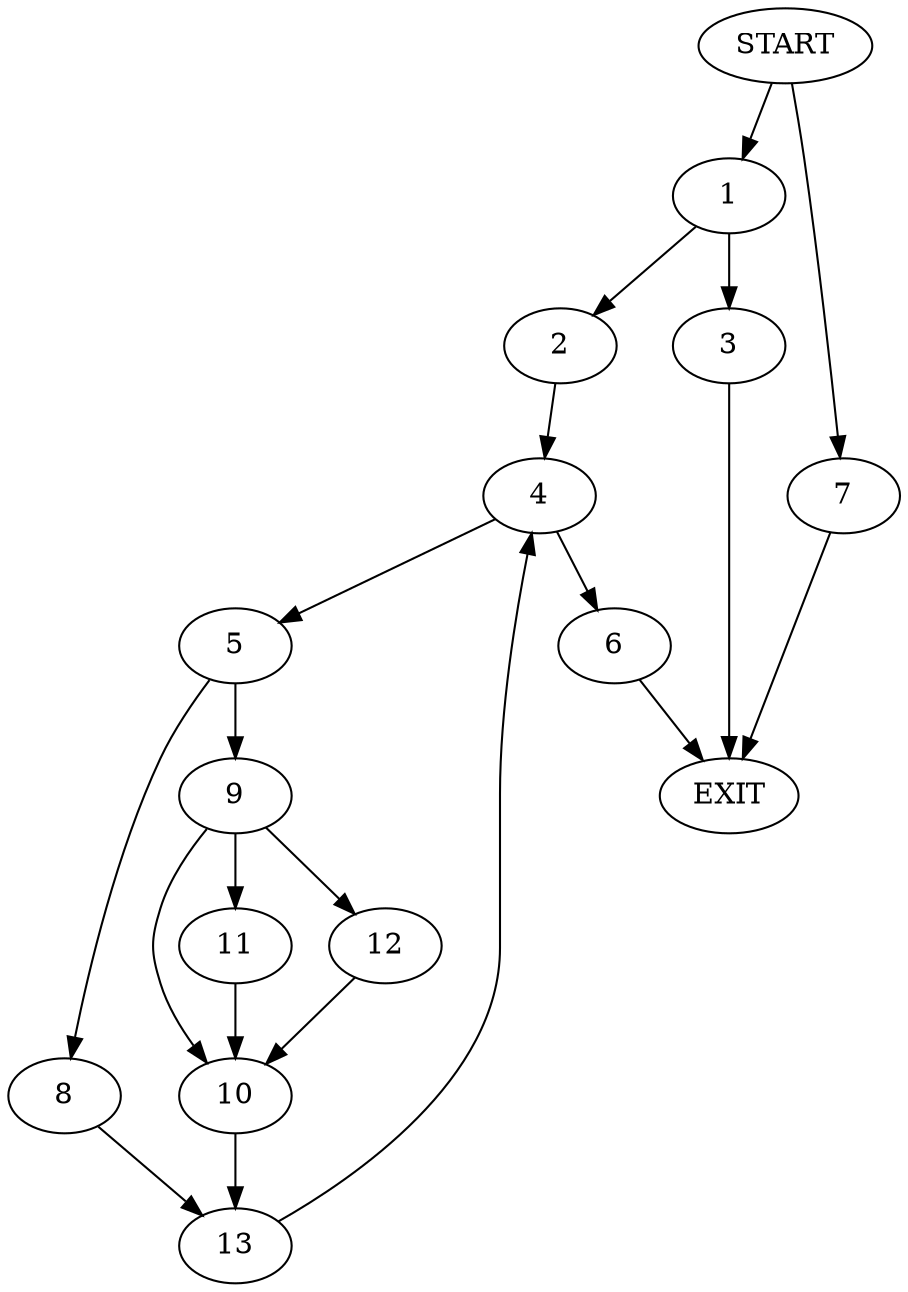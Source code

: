 digraph {
0 [label="START"]
14 [label="EXIT"]
0 -> 1
1 -> 2
1 -> 3
3 -> 14
2 -> 4
4 -> 5
4 -> 6
0 -> 7
7 -> 14
5 -> 8
5 -> 9
6 -> 14
9 -> 10
9 -> 11
9 -> 12
8 -> 13
11 -> 10
10 -> 13
12 -> 10
13 -> 4
}
